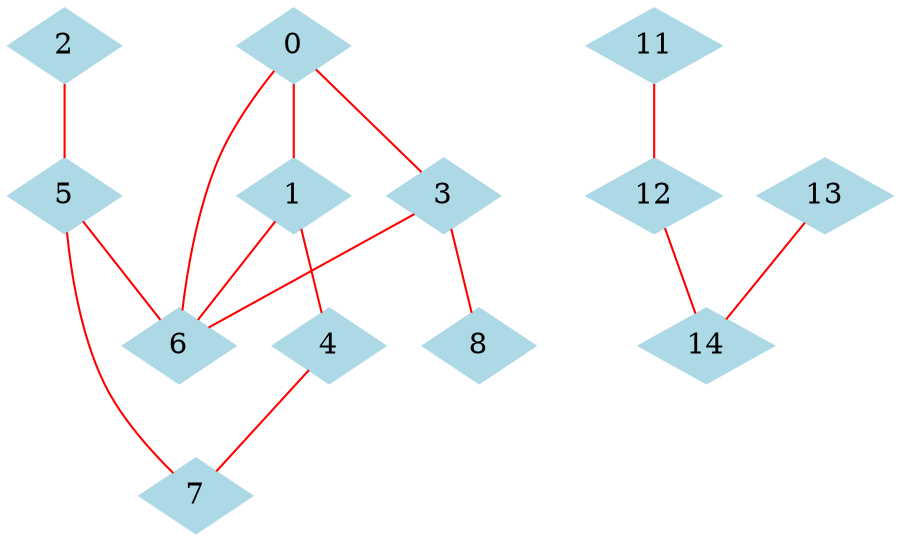 graph G {
  node [shape=diamond, style=filled, color=lightblue];
  edge [color=red];
  0;
  1;
  3;
  8;
  4;
  6;
  5;
  7;
  2;
  11;
  12;
  13;
  14;
  0 -- 1;
  13 -- 14;
  3 -- 8;
  0 -- 3;
  1 -- 4;
  0 -- 6;
  5 -- 7;
  11 -- 12;
  5 -- 6;
  3 -- 6;
  1 -- 6;
  2 -- 5;
  4 -- 7;
  12 -- 14;
}
